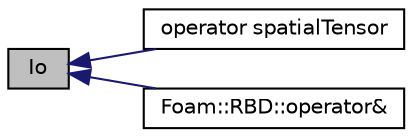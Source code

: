 digraph "Io"
{
  bgcolor="transparent";
  edge [fontname="Helvetica",fontsize="10",labelfontname="Helvetica",labelfontsize="10"];
  node [fontname="Helvetica",fontsize="10",shape=record];
  rankdir="LR";
  Node1 [label="Io",height=0.2,width=0.4,color="black", fillcolor="grey75", style="filled", fontcolor="black"];
  Node1 -> Node2 [dir="back",color="midnightblue",fontsize="10",style="solid",fontname="Helvetica"];
  Node2 [label="operator spatialTensor",height=0.2,width=0.4,color="black",URL="$a02264.html#ade727a34efabc71f0cee0030c5cc0aae",tooltip="Conversion to spatial tensor. "];
  Node1 -> Node3 [dir="back",color="midnightblue",fontsize="10",style="solid",fontname="Helvetica"];
  Node3 [label="Foam::RBD::operator&",height=0.2,width=0.4,color="black",URL="$a10982.html#aa766368d440242c09d5124c07d7256c1",tooltip="Inner-product with a spatialVector (e.g. velocity returning the momentum) "];
}
